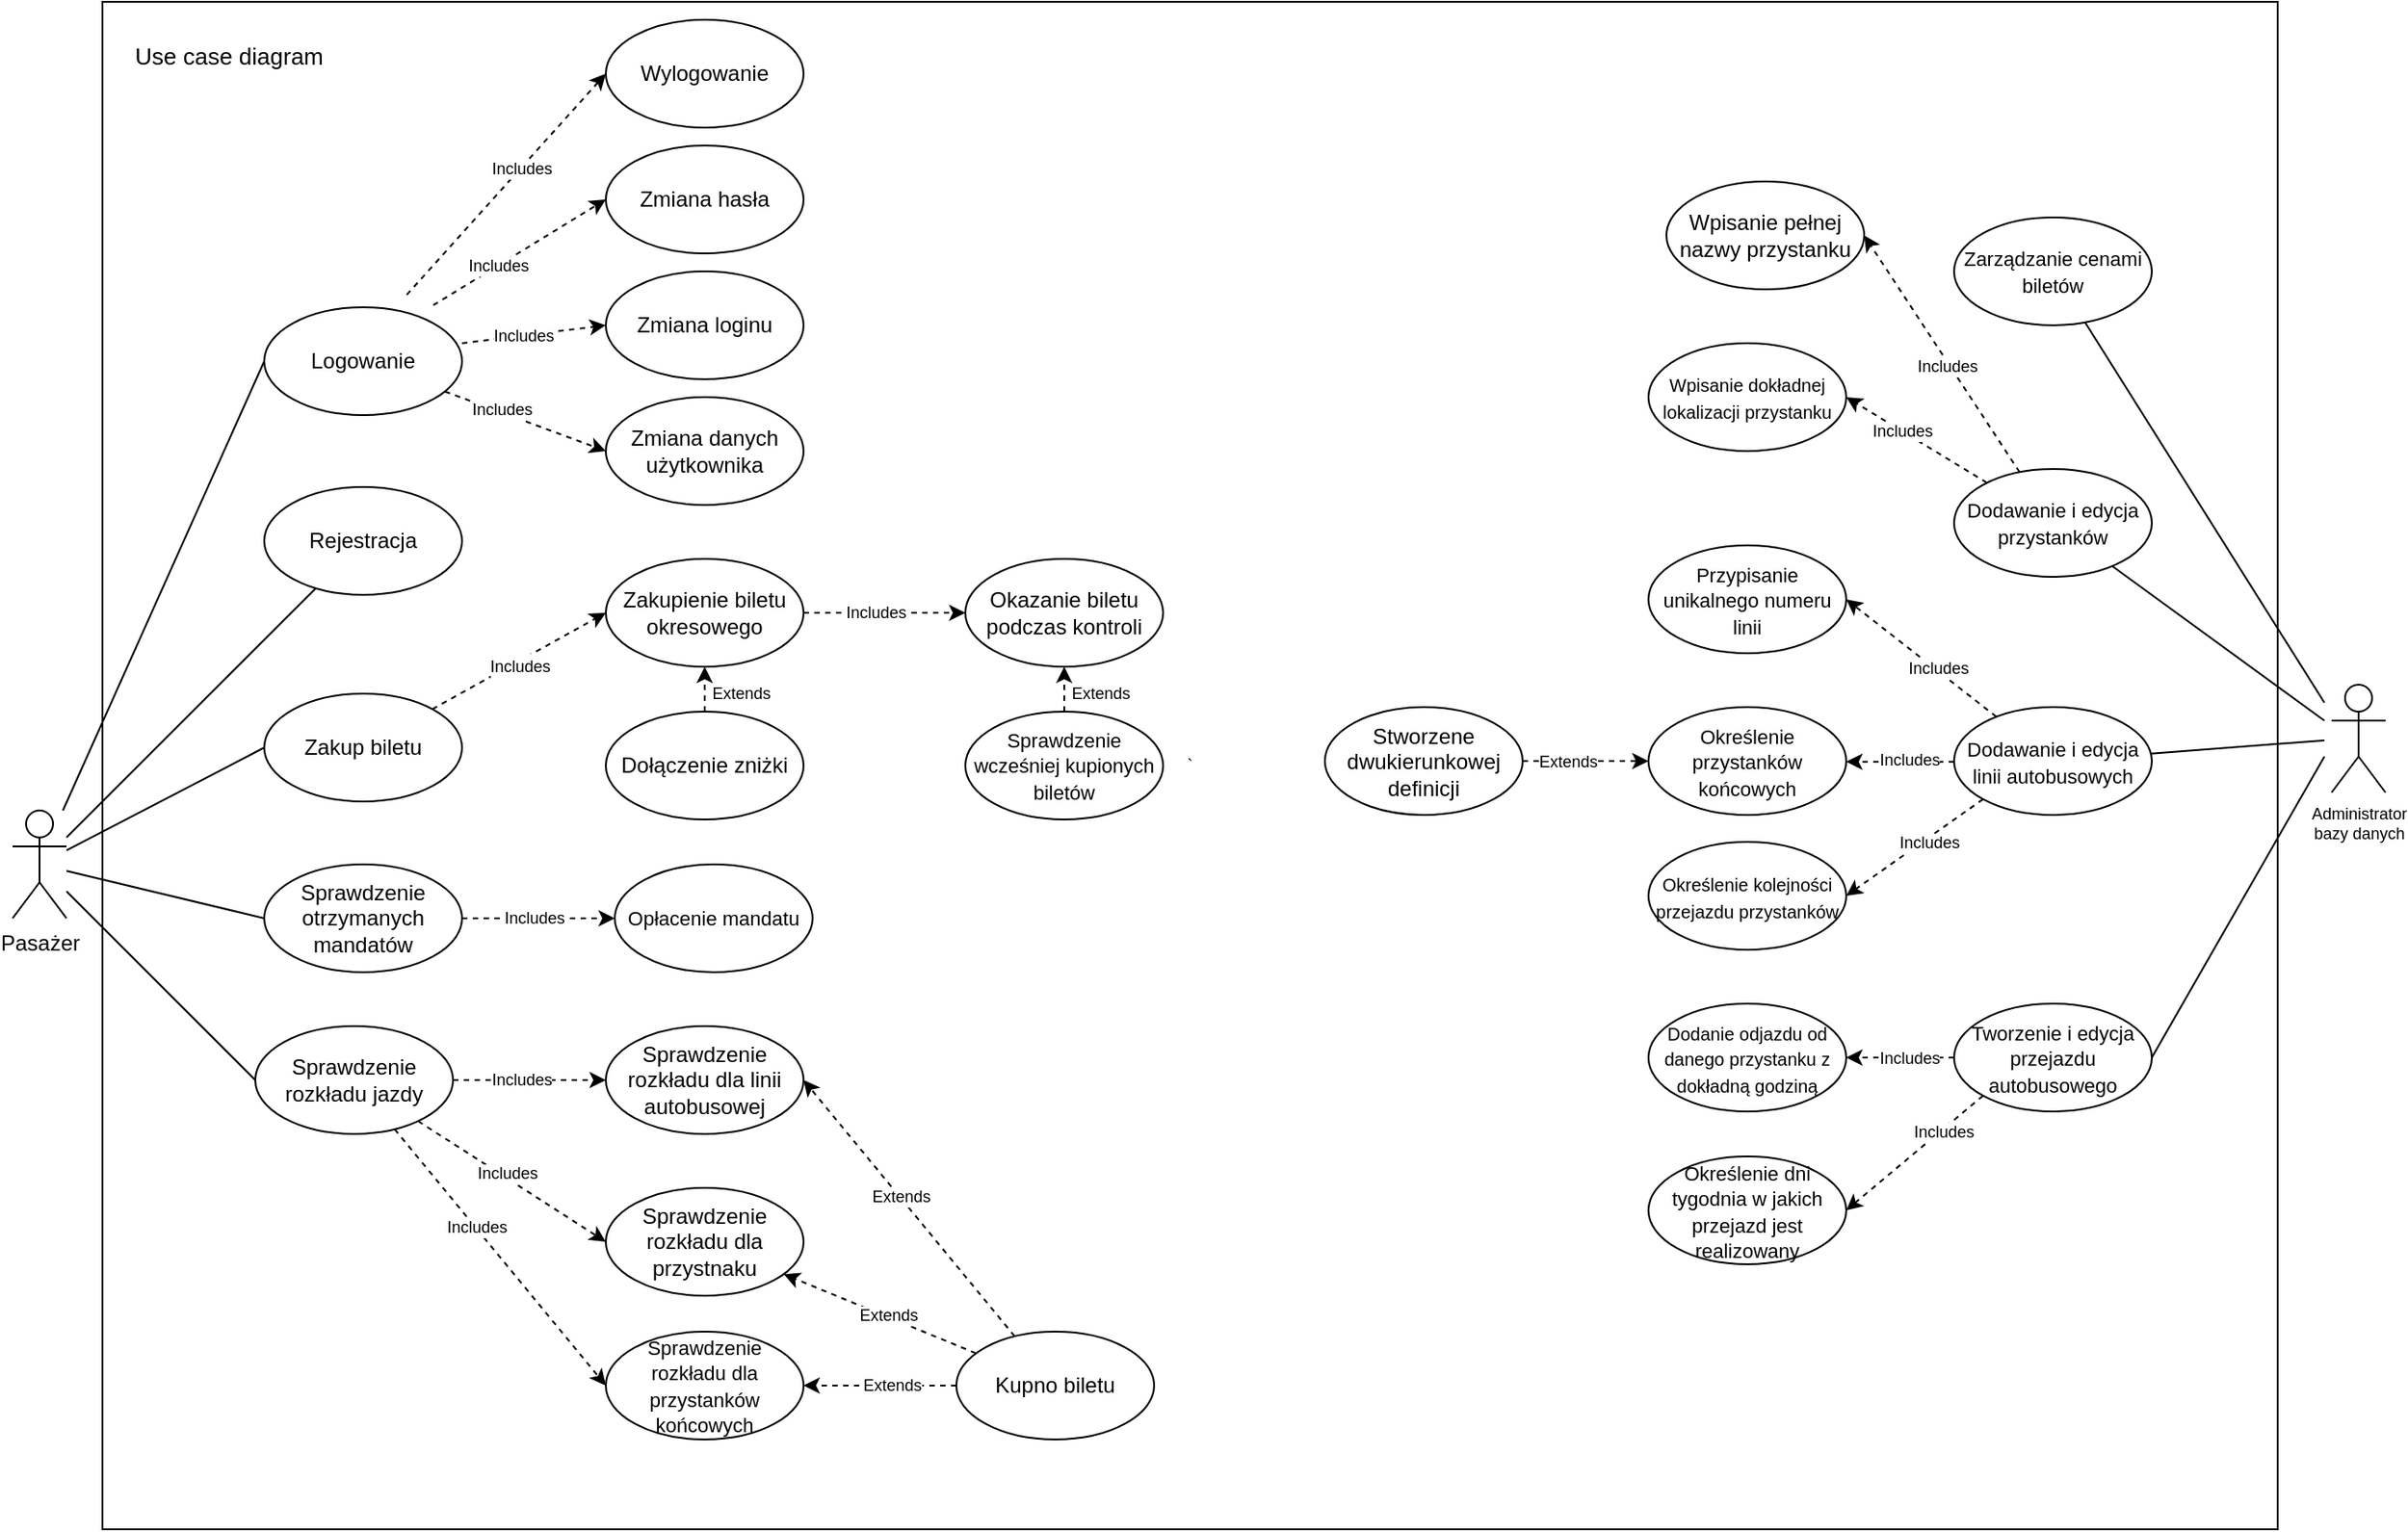 <mxfile version="13.7.9" type="device"><diagram id="0iRVQJIBD1WJ5h6IIg3w" name="Page-1"><mxGraphModel dx="1086" dy="806" grid="1" gridSize="10" guides="1" tooltips="1" connect="1" arrows="1" fold="1" page="1" pageScale="1" pageWidth="850" pageHeight="1100" math="0" shadow="0"><root><mxCell id="0"/><mxCell id="1" parent="0"/><mxCell id="ZxOJSc1rFr5hUAOgYBvQ-52" value="`" style="rounded=0;whiteSpace=wrap;html=1;fillColor=none;fontSize=9;" parent="1" vertex="1"><mxGeometry x="110" y="40" width="1210" height="850" as="geometry"/></mxCell><mxCell id="ZxOJSc1rFr5hUAOgYBvQ-1" value="Pasażer" style="shape=umlActor;verticalLabelPosition=bottom;verticalAlign=top;html=1;outlineConnect=0;" parent="1" vertex="1"><mxGeometry x="60" y="490" width="30" height="60" as="geometry"/></mxCell><mxCell id="ZxOJSc1rFr5hUAOgYBvQ-33" style="edgeStyle=none;rounded=0;orthogonalLoop=1;jettySize=auto;html=1;entryX=0;entryY=0.5;entryDx=0;entryDy=0;dashed=1;fontSize=11;" parent="1" target="ZxOJSc1rFr5hUAOgYBvQ-13" edge="1"><mxGeometry relative="1" as="geometry"><mxPoint x="310" y="230" as="sourcePoint"/></mxGeometry></mxCell><mxCell id="ZxOJSc1rFr5hUAOgYBvQ-105" value="Includes" style="edgeLabel;html=1;align=center;verticalAlign=middle;resizable=0;points=[];fontSize=9;" parent="ZxOJSc1rFr5hUAOgYBvQ-33" vertex="1" connectable="0"><mxGeometry x="-0.15" relative="1" as="geometry"><mxPoint as="offset"/></mxGeometry></mxCell><mxCell id="ZxOJSc1rFr5hUAOgYBvQ-34" style="edgeStyle=none;rounded=0;orthogonalLoop=1;jettySize=auto;html=1;exitX=1;exitY=0;exitDx=0;exitDy=0;entryX=0;entryY=0.5;entryDx=0;entryDy=0;dashed=1;fontSize=11;" parent="1" target="ZxOJSc1rFr5hUAOgYBvQ-12" edge="1"><mxGeometry relative="1" as="geometry"><mxPoint x="294.026" y="208.861" as="sourcePoint"/></mxGeometry></mxCell><mxCell id="ZxOJSc1rFr5hUAOgYBvQ-111" value="Includes" style="edgeLabel;html=1;align=center;verticalAlign=middle;resizable=0;points=[];fontSize=9;" parent="ZxOJSc1rFr5hUAOgYBvQ-34" vertex="1" connectable="0"><mxGeometry x="-0.254" relative="1" as="geometry"><mxPoint as="offset"/></mxGeometry></mxCell><mxCell id="ZxOJSc1rFr5hUAOgYBvQ-35" style="edgeStyle=none;rounded=0;orthogonalLoop=1;jettySize=auto;html=1;entryX=0;entryY=0.5;entryDx=0;entryDy=0;dashed=1;fontSize=11;" parent="1" target="ZxOJSc1rFr5hUAOgYBvQ-17" edge="1"><mxGeometry relative="1" as="geometry"><mxPoint x="279.254" y="203.074" as="sourcePoint"/></mxGeometry></mxCell><mxCell id="ZxOJSc1rFr5hUAOgYBvQ-104" value="Includes" style="edgeLabel;html=1;align=center;verticalAlign=middle;resizable=0;points=[];fontSize=9;" parent="ZxOJSc1rFr5hUAOgYBvQ-35" vertex="1" connectable="0"><mxGeometry x="0.133" y="-1" relative="1" as="geometry"><mxPoint y="-1" as="offset"/></mxGeometry></mxCell><mxCell id="ZxOJSc1rFr5hUAOgYBvQ-54" style="edgeStyle=none;rounded=0;orthogonalLoop=1;jettySize=auto;html=1;exitX=0;exitY=0.5;exitDx=0;exitDy=0;endArrow=none;endFill=0;fontSize=9;" parent="1" source="ZxOJSc1rFr5hUAOgYBvQ-5" edge="1"><mxGeometry relative="1" as="geometry"><mxPoint x="88" y="490" as="targetPoint"/></mxGeometry></mxCell><mxCell id="ZxOJSc1rFr5hUAOgYBvQ-109" style="edgeStyle=none;rounded=0;orthogonalLoop=1;jettySize=auto;html=1;entryX=0;entryY=0.5;entryDx=0;entryDy=0;endArrow=classic;endFill=1;fontSize=9;dashed=1;" parent="1" source="ZxOJSc1rFr5hUAOgYBvQ-5" target="ZxOJSc1rFr5hUAOgYBvQ-108" edge="1"><mxGeometry relative="1" as="geometry"/></mxCell><mxCell id="ZxOJSc1rFr5hUAOgYBvQ-110" value="Includes" style="edgeLabel;html=1;align=center;verticalAlign=middle;resizable=0;points=[];fontSize=9;" parent="ZxOJSc1rFr5hUAOgYBvQ-109" vertex="1" connectable="0"><mxGeometry x="-0.316" y="1" relative="1" as="geometry"><mxPoint as="offset"/></mxGeometry></mxCell><mxCell id="ZxOJSc1rFr5hUAOgYBvQ-5" value="Logowanie" style="ellipse;whiteSpace=wrap;html=1;fillColor=none;" parent="1" vertex="1"><mxGeometry x="200" y="210" width="110" height="60" as="geometry"/></mxCell><mxCell id="ZxOJSc1rFr5hUAOgYBvQ-58" style="edgeStyle=none;rounded=0;orthogonalLoop=1;jettySize=auto;html=1;endArrow=none;endFill=0;fontSize=9;" parent="1" source="ZxOJSc1rFr5hUAOgYBvQ-6" target="ZxOJSc1rFr5hUAOgYBvQ-1" edge="1"><mxGeometry relative="1" as="geometry"><mxPoint x="90" y="490" as="targetPoint"/></mxGeometry></mxCell><mxCell id="ZxOJSc1rFr5hUAOgYBvQ-6" value="Rejestracja" style="ellipse;whiteSpace=wrap;html=1;fillColor=none;" parent="1" vertex="1"><mxGeometry x="200" y="310" width="110" height="60" as="geometry"/></mxCell><mxCell id="ZxOJSc1rFr5hUAOgYBvQ-28" style="edgeStyle=none;rounded=0;orthogonalLoop=1;jettySize=auto;html=1;entryX=0;entryY=0.5;entryDx=0;entryDy=0;dashed=1;fontSize=11;" parent="1" source="ZxOJSc1rFr5hUAOgYBvQ-7" target="ZxOJSc1rFr5hUAOgYBvQ-8" edge="1"><mxGeometry relative="1" as="geometry"/></mxCell><mxCell id="ZxOJSc1rFr5hUAOgYBvQ-41" value="&lt;font style=&quot;font-size: 9px&quot;&gt;Includes&lt;/font&gt;" style="edgeLabel;html=1;align=center;verticalAlign=middle;resizable=0;points=[];fontSize=11;" parent="ZxOJSc1rFr5hUAOgYBvQ-28" vertex="1" connectable="0"><mxGeometry x="-0.092" y="-1" relative="1" as="geometry"><mxPoint x="3.67" y="-1" as="offset"/></mxGeometry></mxCell><mxCell id="ZxOJSc1rFr5hUAOgYBvQ-56" style="edgeStyle=none;rounded=0;orthogonalLoop=1;jettySize=auto;html=1;exitX=0;exitY=0.5;exitDx=0;exitDy=0;endArrow=none;endFill=0;fontSize=9;" parent="1" source="ZxOJSc1rFr5hUAOgYBvQ-7" target="ZxOJSc1rFr5hUAOgYBvQ-1" edge="1"><mxGeometry relative="1" as="geometry"/></mxCell><mxCell id="ZxOJSc1rFr5hUAOgYBvQ-7" value="Zakup biletu" style="ellipse;whiteSpace=wrap;html=1;fillColor=none;" parent="1" vertex="1"><mxGeometry x="200" y="425" width="110" height="60" as="geometry"/></mxCell><mxCell id="ZxOJSc1rFr5hUAOgYBvQ-30" style="edgeStyle=none;rounded=0;orthogonalLoop=1;jettySize=auto;html=1;exitX=1;exitY=0.5;exitDx=0;exitDy=0;entryX=0;entryY=0.5;entryDx=0;entryDy=0;dashed=1;fontSize=11;" parent="1" source="ZxOJSc1rFr5hUAOgYBvQ-8" target="ZxOJSc1rFr5hUAOgYBvQ-10" edge="1"><mxGeometry relative="1" as="geometry"/></mxCell><mxCell id="ZxOJSc1rFr5hUAOgYBvQ-42" value="Includes" style="edgeLabel;html=1;align=center;verticalAlign=middle;resizable=0;points=[];fontSize=9;" parent="ZxOJSc1rFr5hUAOgYBvQ-30" vertex="1" connectable="0"><mxGeometry x="-0.185" y="1" relative="1" as="geometry"><mxPoint x="3.33" y="1" as="offset"/></mxGeometry></mxCell><mxCell id="ZxOJSc1rFr5hUAOgYBvQ-8" value="Zakupienie biletu okresowego" style="ellipse;whiteSpace=wrap;html=1;fillColor=none;" parent="1" vertex="1"><mxGeometry x="390" y="350" width="110" height="60" as="geometry"/></mxCell><mxCell id="ZxOJSc1rFr5hUAOgYBvQ-29" style="edgeStyle=none;rounded=0;orthogonalLoop=1;jettySize=auto;html=1;exitX=0.5;exitY=0;exitDx=0;exitDy=0;entryX=0.5;entryY=1;entryDx=0;entryDy=0;dashed=1;fontSize=11;" parent="1" source="ZxOJSc1rFr5hUAOgYBvQ-9" target="ZxOJSc1rFr5hUAOgYBvQ-8" edge="1"><mxGeometry relative="1" as="geometry"/></mxCell><mxCell id="ZxOJSc1rFr5hUAOgYBvQ-9" value="Dołączenie zniżki" style="ellipse;whiteSpace=wrap;html=1;fillColor=none;" parent="1" vertex="1"><mxGeometry x="390" y="435" width="110" height="60" as="geometry"/></mxCell><mxCell id="ZxOJSc1rFr5hUAOgYBvQ-10" value="Okazanie biletu podczas kontroli" style="ellipse;whiteSpace=wrap;html=1;fillColor=none;" parent="1" vertex="1"><mxGeometry x="590" y="350" width="110" height="60" as="geometry"/></mxCell><mxCell id="ZxOJSc1rFr5hUAOgYBvQ-31" style="edgeStyle=none;rounded=0;orthogonalLoop=1;jettySize=auto;html=1;dashed=1;fontSize=11;" parent="1" source="ZxOJSc1rFr5hUAOgYBvQ-11" target="ZxOJSc1rFr5hUAOgYBvQ-10" edge="1"><mxGeometry relative="1" as="geometry"/></mxCell><mxCell id="ZxOJSc1rFr5hUAOgYBvQ-11" value="&lt;font style=&quot;font-size: 11px&quot;&gt;Sprawdzenie wcześniej kupionych biletów&lt;/font&gt;" style="ellipse;whiteSpace=wrap;html=1;fillColor=none;" parent="1" vertex="1"><mxGeometry x="590" y="435" width="110" height="60" as="geometry"/></mxCell><mxCell id="ZxOJSc1rFr5hUAOgYBvQ-12" value="Zmiana hasła" style="ellipse;whiteSpace=wrap;html=1;fillColor=none;" parent="1" vertex="1"><mxGeometry x="390" y="120" width="110" height="60" as="geometry"/></mxCell><mxCell id="ZxOJSc1rFr5hUAOgYBvQ-13" value="Zmiana loginu" style="ellipse;whiteSpace=wrap;html=1;fillColor=none;" parent="1" vertex="1"><mxGeometry x="390" y="190" width="110" height="60" as="geometry"/></mxCell><mxCell id="ZxOJSc1rFr5hUAOgYBvQ-22" style="rounded=0;orthogonalLoop=1;jettySize=auto;html=1;entryX=0;entryY=0.5;entryDx=0;entryDy=0;fontSize=11;dashed=1;" parent="1" source="ZxOJSc1rFr5hUAOgYBvQ-14" target="ZxOJSc1rFr5hUAOgYBvQ-15" edge="1"><mxGeometry relative="1" as="geometry"/></mxCell><mxCell id="ZxOJSc1rFr5hUAOgYBvQ-45" value="Includes" style="edgeLabel;html=1;align=center;verticalAlign=middle;resizable=0;points=[];fontSize=9;" parent="ZxOJSc1rFr5hUAOgYBvQ-22" vertex="1" connectable="0"><mxGeometry x="-0.106" y="-2" relative="1" as="geometry"><mxPoint y="-2" as="offset"/></mxGeometry></mxCell><mxCell id="ZxOJSc1rFr5hUAOgYBvQ-23" style="edgeStyle=none;rounded=0;orthogonalLoop=1;jettySize=auto;html=1;entryX=0;entryY=0.5;entryDx=0;entryDy=0;dashed=1;fontSize=11;" parent="1" source="ZxOJSc1rFr5hUAOgYBvQ-14" target="ZxOJSc1rFr5hUAOgYBvQ-16" edge="1"><mxGeometry relative="1" as="geometry"/></mxCell><mxCell id="ZxOJSc1rFr5hUAOgYBvQ-46" value="Includes" style="edgeLabel;html=1;align=center;verticalAlign=middle;resizable=0;points=[];fontSize=9;" parent="ZxOJSc1rFr5hUAOgYBvQ-23" vertex="1" connectable="0"><mxGeometry x="-0.179" y="-1" relative="1" as="geometry"><mxPoint x="7.06" as="offset"/></mxGeometry></mxCell><mxCell id="ZxOJSc1rFr5hUAOgYBvQ-24" style="edgeStyle=none;rounded=0;orthogonalLoop=1;jettySize=auto;html=1;entryX=0;entryY=0.5;entryDx=0;entryDy=0;dashed=1;fontSize=11;" parent="1" source="ZxOJSc1rFr5hUAOgYBvQ-14" target="ZxOJSc1rFr5hUAOgYBvQ-18" edge="1"><mxGeometry relative="1" as="geometry"/></mxCell><mxCell id="ZxOJSc1rFr5hUAOgYBvQ-47" value="Includes" style="edgeLabel;html=1;align=center;verticalAlign=middle;resizable=0;points=[];fontSize=9;" parent="ZxOJSc1rFr5hUAOgYBvQ-24" vertex="1" connectable="0"><mxGeometry x="-0.231" relative="1" as="geometry"><mxPoint as="offset"/></mxGeometry></mxCell><mxCell id="ZxOJSc1rFr5hUAOgYBvQ-55" style="edgeStyle=none;rounded=0;orthogonalLoop=1;jettySize=auto;html=1;exitX=0;exitY=0.5;exitDx=0;exitDy=0;endArrow=none;endFill=0;fontSize=9;" parent="1" source="ZxOJSc1rFr5hUAOgYBvQ-14" target="ZxOJSc1rFr5hUAOgYBvQ-1" edge="1"><mxGeometry relative="1" as="geometry"/></mxCell><mxCell id="ZxOJSc1rFr5hUAOgYBvQ-14" value="Sprawdzenie rozkładu jazdy" style="ellipse;whiteSpace=wrap;html=1;fillColor=none;" parent="1" vertex="1"><mxGeometry x="195" y="610" width="110" height="60" as="geometry"/></mxCell><mxCell id="ZxOJSc1rFr5hUAOgYBvQ-15" value="Sprawdzenie rozkładu dla linii autobusowej" style="ellipse;whiteSpace=wrap;html=1;fillColor=none;" parent="1" vertex="1"><mxGeometry x="390" y="610" width="110" height="60" as="geometry"/></mxCell><mxCell id="ZxOJSc1rFr5hUAOgYBvQ-16" value="Sprawdzenie rozkładu dla przystnaku" style="ellipse;whiteSpace=wrap;html=1;fillColor=none;" parent="1" vertex="1"><mxGeometry x="390" y="700" width="110" height="60" as="geometry"/></mxCell><mxCell id="ZxOJSc1rFr5hUAOgYBvQ-17" value="Wylogowanie" style="ellipse;whiteSpace=wrap;html=1;fillColor=none;" parent="1" vertex="1"><mxGeometry x="390" y="50" width="110" height="60" as="geometry"/></mxCell><mxCell id="ZxOJSc1rFr5hUAOgYBvQ-18" value="&lt;font style=&quot;font-size: 11px&quot;&gt;Sprawdzenie rozkładu dla przystanków końcowych&lt;/font&gt;" style="ellipse;whiteSpace=wrap;html=1;fillColor=none;" parent="1" vertex="1"><mxGeometry x="390" y="780" width="110" height="60" as="geometry"/></mxCell><mxCell id="ZxOJSc1rFr5hUAOgYBvQ-25" style="edgeStyle=none;rounded=0;orthogonalLoop=1;jettySize=auto;html=1;entryX=1;entryY=0.5;entryDx=0;entryDy=0;dashed=1;fontSize=11;" parent="1" source="ZxOJSc1rFr5hUAOgYBvQ-19" target="ZxOJSc1rFr5hUAOgYBvQ-18" edge="1"><mxGeometry relative="1" as="geometry"/></mxCell><mxCell id="ZxOJSc1rFr5hUAOgYBvQ-49" value="Extends" style="edgeLabel;html=1;align=center;verticalAlign=middle;resizable=0;points=[];fontSize=9;" parent="ZxOJSc1rFr5hUAOgYBvQ-25" vertex="1" connectable="0"><mxGeometry x="-0.153" relative="1" as="geometry"><mxPoint as="offset"/></mxGeometry></mxCell><mxCell id="ZxOJSc1rFr5hUAOgYBvQ-26" style="edgeStyle=none;rounded=0;orthogonalLoop=1;jettySize=auto;html=1;dashed=1;fontSize=11;" parent="1" source="ZxOJSc1rFr5hUAOgYBvQ-19" target="ZxOJSc1rFr5hUAOgYBvQ-16" edge="1"><mxGeometry relative="1" as="geometry"/></mxCell><mxCell id="ZxOJSc1rFr5hUAOgYBvQ-50" value="Extends" style="edgeLabel;html=1;align=center;verticalAlign=middle;resizable=0;points=[];fontSize=9;" parent="ZxOJSc1rFr5hUAOgYBvQ-26" vertex="1" connectable="0"><mxGeometry x="-0.066" y="-1" relative="1" as="geometry"><mxPoint as="offset"/></mxGeometry></mxCell><mxCell id="ZxOJSc1rFr5hUAOgYBvQ-27" style="edgeStyle=none;rounded=0;orthogonalLoop=1;jettySize=auto;html=1;entryX=1;entryY=0.5;entryDx=0;entryDy=0;dashed=1;fontSize=11;" parent="1" source="ZxOJSc1rFr5hUAOgYBvQ-19" target="ZxOJSc1rFr5hUAOgYBvQ-15" edge="1"><mxGeometry relative="1" as="geometry"/></mxCell><mxCell id="ZxOJSc1rFr5hUAOgYBvQ-51" value="Extends" style="edgeLabel;html=1;align=center;verticalAlign=middle;resizable=0;points=[];fontSize=9;" parent="ZxOJSc1rFr5hUAOgYBvQ-27" vertex="1" connectable="0"><mxGeometry x="0.087" relative="1" as="geometry"><mxPoint as="offset"/></mxGeometry></mxCell><mxCell id="ZxOJSc1rFr5hUAOgYBvQ-19" value="Kupno biletu" style="ellipse;whiteSpace=wrap;html=1;fillColor=none;" parent="1" vertex="1"><mxGeometry x="585" y="780" width="110" height="60" as="geometry"/></mxCell><mxCell id="ZxOJSc1rFr5hUAOgYBvQ-32" style="edgeStyle=none;rounded=0;orthogonalLoop=1;jettySize=auto;html=1;entryX=0;entryY=0.5;entryDx=0;entryDy=0;dashed=1;fontSize=11;" parent="1" source="ZxOJSc1rFr5hUAOgYBvQ-20" target="ZxOJSc1rFr5hUAOgYBvQ-21" edge="1"><mxGeometry relative="1" as="geometry"/></mxCell><mxCell id="ZxOJSc1rFr5hUAOgYBvQ-48" value="Includes" style="edgeLabel;html=1;align=center;verticalAlign=middle;resizable=0;points=[];fontSize=9;" parent="ZxOJSc1rFr5hUAOgYBvQ-32" vertex="1" connectable="0"><mxGeometry x="-0.255" relative="1" as="geometry"><mxPoint x="8.33" as="offset"/></mxGeometry></mxCell><mxCell id="ZxOJSc1rFr5hUAOgYBvQ-57" style="edgeStyle=none;rounded=0;orthogonalLoop=1;jettySize=auto;html=1;exitX=0;exitY=0.5;exitDx=0;exitDy=0;endArrow=none;endFill=0;fontSize=9;" parent="1" source="ZxOJSc1rFr5hUAOgYBvQ-20" target="ZxOJSc1rFr5hUAOgYBvQ-1" edge="1"><mxGeometry relative="1" as="geometry"/></mxCell><mxCell id="ZxOJSc1rFr5hUAOgYBvQ-20" value="Sprawdzenie otrzymanych mandatów" style="ellipse;whiteSpace=wrap;html=1;fillColor=none;" parent="1" vertex="1"><mxGeometry x="200" y="520" width="110" height="60" as="geometry"/></mxCell><mxCell id="ZxOJSc1rFr5hUAOgYBvQ-21" value="Opłacenie mandatu" style="ellipse;whiteSpace=wrap;html=1;fillColor=none;fontSize=11;" parent="1" vertex="1"><mxGeometry x="395" y="520" width="110" height="60" as="geometry"/></mxCell><mxCell id="ZxOJSc1rFr5hUAOgYBvQ-43" value="Extends" style="text;html=1;align=center;verticalAlign=middle;resizable=0;points=[];autosize=1;fontSize=9;" parent="1" vertex="1"><mxGeometry x="640" y="415" width="50" height="20" as="geometry"/></mxCell><mxCell id="ZxOJSc1rFr5hUAOgYBvQ-44" value="Extends" style="text;html=1;align=center;verticalAlign=middle;resizable=0;points=[];autosize=1;fontSize=9;" parent="1" vertex="1"><mxGeometry x="440" y="415" width="50" height="20" as="geometry"/></mxCell><mxCell id="ZxOJSc1rFr5hUAOgYBvQ-53" value="&lt;font style=&quot;font-size: 13px&quot;&gt;Use case diagram&lt;/font&gt;" style="text;html=1;align=center;verticalAlign=middle;resizable=0;points=[];autosize=1;fontSize=9;" parent="1" vertex="1"><mxGeometry x="120" y="60" width="120" height="20" as="geometry"/></mxCell><mxCell id="ZxOJSc1rFr5hUAOgYBvQ-59" value="Administrator &lt;br&gt;bazy danych" style="shape=umlActor;verticalLabelPosition=bottom;verticalAlign=top;html=1;outlineConnect=0;fillColor=none;fontSize=9;" parent="1" vertex="1"><mxGeometry x="1350" y="420" width="30" height="60" as="geometry"/></mxCell><mxCell id="ZxOJSc1rFr5hUAOgYBvQ-78" style="edgeStyle=none;rounded=0;orthogonalLoop=1;jettySize=auto;html=1;endArrow=classic;endFill=1;fontSize=9;dashed=1;" parent="1" source="ZxOJSc1rFr5hUAOgYBvQ-61" target="ZxOJSc1rFr5hUAOgYBvQ-63" edge="1"><mxGeometry relative="1" as="geometry"><Array as="points"><mxPoint x="1110" y="463"/></Array></mxGeometry></mxCell><mxCell id="ZxOJSc1rFr5hUAOgYBvQ-96" value="Includes" style="edgeLabel;html=1;align=center;verticalAlign=middle;resizable=0;points=[];fontSize=9;" parent="ZxOJSc1rFr5hUAOgYBvQ-78" vertex="1" connectable="0"><mxGeometry y="-5" relative="1" as="geometry"><mxPoint x="5" y="4" as="offset"/></mxGeometry></mxCell><mxCell id="ZxOJSc1rFr5hUAOgYBvQ-79" style="edgeStyle=none;rounded=0;orthogonalLoop=1;jettySize=auto;html=1;entryX=1;entryY=0.5;entryDx=0;entryDy=0;dashed=1;endArrow=classic;endFill=1;fontSize=9;" parent="1" source="ZxOJSc1rFr5hUAOgYBvQ-61" target="ZxOJSc1rFr5hUAOgYBvQ-62" edge="1"><mxGeometry relative="1" as="geometry"/></mxCell><mxCell id="ZxOJSc1rFr5hUAOgYBvQ-95" value="Includes" style="edgeLabel;html=1;align=center;verticalAlign=middle;resizable=0;points=[];fontSize=9;" parent="ZxOJSc1rFr5hUAOgYBvQ-79" vertex="1" connectable="0"><mxGeometry x="-0.193" y="-1" relative="1" as="geometry"><mxPoint as="offset"/></mxGeometry></mxCell><mxCell id="ZxOJSc1rFr5hUAOgYBvQ-80" style="edgeStyle=none;rounded=0;orthogonalLoop=1;jettySize=auto;html=1;exitX=0;exitY=1;exitDx=0;exitDy=0;entryX=1;entryY=0.5;entryDx=0;entryDy=0;dashed=1;endArrow=classic;endFill=1;fontSize=9;" parent="1" source="ZxOJSc1rFr5hUAOgYBvQ-61" target="ZxOJSc1rFr5hUAOgYBvQ-72" edge="1"><mxGeometry relative="1" as="geometry"/></mxCell><mxCell id="ZxOJSc1rFr5hUAOgYBvQ-97" value="Includes" style="edgeLabel;html=1;align=center;verticalAlign=middle;resizable=0;points=[];fontSize=9;" parent="ZxOJSc1rFr5hUAOgYBvQ-80" vertex="1" connectable="0"><mxGeometry x="-0.181" y="2" relative="1" as="geometry"><mxPoint as="offset"/></mxGeometry></mxCell><mxCell id="ZxOJSc1rFr5hUAOgYBvQ-90" style="edgeStyle=none;rounded=0;orthogonalLoop=1;jettySize=auto;html=1;endArrow=none;endFill=0;fontSize=9;" parent="1" source="ZxOJSc1rFr5hUAOgYBvQ-61" edge="1"><mxGeometry relative="1" as="geometry"><mxPoint x="1346" y="451" as="targetPoint"/></mxGeometry></mxCell><mxCell id="ZxOJSc1rFr5hUAOgYBvQ-61" value="&lt;font style=&quot;font-size: 11px&quot;&gt;Dodawanie i edycja linii autobusowych&lt;/font&gt;" style="ellipse;whiteSpace=wrap;html=1;fillColor=none;" parent="1" vertex="1"><mxGeometry x="1140" y="432.5" width="110" height="60" as="geometry"/></mxCell><mxCell id="ZxOJSc1rFr5hUAOgYBvQ-62" value="&lt;font style=&quot;font-size: 11px&quot;&gt;Przypisanie unikalnego numeru linii&lt;/font&gt;" style="ellipse;whiteSpace=wrap;html=1;fillColor=none;" parent="1" vertex="1"><mxGeometry x="970" y="342.5" width="110" height="60" as="geometry"/></mxCell><mxCell id="ZxOJSc1rFr5hUAOgYBvQ-63" value="&lt;font style=&quot;font-size: 11px&quot;&gt;Określenie przystanków końcowych&lt;/font&gt;" style="ellipse;whiteSpace=wrap;html=1;fillColor=none;" parent="1" vertex="1"><mxGeometry x="970" y="432.5" width="110" height="60" as="geometry"/></mxCell><mxCell id="ZxOJSc1rFr5hUAOgYBvQ-86" style="edgeStyle=none;rounded=0;orthogonalLoop=1;jettySize=auto;html=1;dashed=1;endArrow=classic;endFill=1;fontSize=9;entryX=1;entryY=0.5;entryDx=0;entryDy=0;" parent="1" source="ZxOJSc1rFr5hUAOgYBvQ-65" target="ZxOJSc1rFr5hUAOgYBvQ-67" edge="1"><mxGeometry relative="1" as="geometry"/></mxCell><mxCell id="ZxOJSc1rFr5hUAOgYBvQ-102" value="Includes" style="edgeLabel;html=1;align=center;verticalAlign=middle;resizable=0;points=[];fontSize=9;" parent="ZxOJSc1rFr5hUAOgYBvQ-86" vertex="1" connectable="0"><mxGeometry x="0.225" relative="1" as="geometry"><mxPoint as="offset"/></mxGeometry></mxCell><mxCell id="ZxOJSc1rFr5hUAOgYBvQ-87" style="edgeStyle=none;rounded=0;orthogonalLoop=1;jettySize=auto;html=1;entryX=1;entryY=0.5;entryDx=0;entryDy=0;dashed=1;endArrow=classic;endFill=1;fontSize=9;" parent="1" source="ZxOJSc1rFr5hUAOgYBvQ-65" target="ZxOJSc1rFr5hUAOgYBvQ-66" edge="1"><mxGeometry relative="1" as="geometry"/></mxCell><mxCell id="ZxOJSc1rFr5hUAOgYBvQ-103" value="Includes" style="edgeLabel;html=1;align=center;verticalAlign=middle;resizable=0;points=[];fontSize=9;" parent="ZxOJSc1rFr5hUAOgYBvQ-87" vertex="1" connectable="0"><mxGeometry x="-0.092" y="2" relative="1" as="geometry"><mxPoint as="offset"/></mxGeometry></mxCell><mxCell id="ZxOJSc1rFr5hUAOgYBvQ-93" style="edgeStyle=none;rounded=0;orthogonalLoop=1;jettySize=auto;html=1;endArrow=none;endFill=0;fontSize=9;" parent="1" source="ZxOJSc1rFr5hUAOgYBvQ-65" edge="1"><mxGeometry relative="1" as="geometry"><mxPoint x="1346" y="440.0" as="targetPoint"/></mxGeometry></mxCell><mxCell id="ZxOJSc1rFr5hUAOgYBvQ-65" value="&lt;font style=&quot;font-size: 11px&quot;&gt;Dodawanie i edycja przystanków&lt;/font&gt;" style="ellipse;whiteSpace=wrap;html=1;fillColor=none;" parent="1" vertex="1"><mxGeometry x="1140" y="300" width="110" height="60" as="geometry"/></mxCell><mxCell id="ZxOJSc1rFr5hUAOgYBvQ-66" value="&lt;font style=&quot;font-size: 12px&quot;&gt;Wpisanie pełnej nazwy przystanku&lt;/font&gt;" style="ellipse;whiteSpace=wrap;html=1;fillColor=none;" parent="1" vertex="1"><mxGeometry x="980" y="140" width="110" height="60" as="geometry"/></mxCell><mxCell id="ZxOJSc1rFr5hUAOgYBvQ-67" value="&lt;font style=&quot;font-size: 10px&quot;&gt;Wpisanie dokładnej lokalizacji przystanku&lt;/font&gt;" style="ellipse;whiteSpace=wrap;html=1;fillColor=none;" parent="1" vertex="1"><mxGeometry x="970" y="230" width="110" height="60" as="geometry"/></mxCell><mxCell id="ZxOJSc1rFr5hUAOgYBvQ-82" style="edgeStyle=none;rounded=0;orthogonalLoop=1;jettySize=auto;html=1;entryX=1;entryY=0.5;entryDx=0;entryDy=0;dashed=1;endArrow=classic;endFill=1;fontSize=9;exitX=0;exitY=0.5;exitDx=0;exitDy=0;" parent="1" source="ZxOJSc1rFr5hUAOgYBvQ-68" target="ZxOJSc1rFr5hUAOgYBvQ-70" edge="1"><mxGeometry relative="1" as="geometry"/></mxCell><mxCell id="ZxOJSc1rFr5hUAOgYBvQ-99" value="Includes" style="edgeLabel;html=1;align=center;verticalAlign=middle;resizable=0;points=[];fontSize=9;" parent="ZxOJSc1rFr5hUAOgYBvQ-82" vertex="1" connectable="0"><mxGeometry x="-0.155" relative="1" as="geometry"><mxPoint as="offset"/></mxGeometry></mxCell><mxCell id="ZxOJSc1rFr5hUAOgYBvQ-85" style="edgeStyle=none;rounded=0;orthogonalLoop=1;jettySize=auto;html=1;exitX=0;exitY=1;exitDx=0;exitDy=0;entryX=1;entryY=0.5;entryDx=0;entryDy=0;dashed=1;endArrow=classic;endFill=1;fontSize=9;" parent="1" source="ZxOJSc1rFr5hUAOgYBvQ-68" target="ZxOJSc1rFr5hUAOgYBvQ-75" edge="1"><mxGeometry relative="1" as="geometry"/></mxCell><mxCell id="ZxOJSc1rFr5hUAOgYBvQ-100" value="Includes" style="edgeLabel;html=1;align=center;verticalAlign=middle;resizable=0;points=[];fontSize=9;" parent="ZxOJSc1rFr5hUAOgYBvQ-85" vertex="1" connectable="0"><mxGeometry x="-0.385" y="1" relative="1" as="geometry"><mxPoint as="offset"/></mxGeometry></mxCell><mxCell id="ZxOJSc1rFr5hUAOgYBvQ-89" style="edgeStyle=none;rounded=0;orthogonalLoop=1;jettySize=auto;html=1;exitX=1;exitY=0.5;exitDx=0;exitDy=0;endArrow=none;endFill=0;fontSize=9;" parent="1" source="ZxOJSc1rFr5hUAOgYBvQ-68" edge="1"><mxGeometry relative="1" as="geometry"><mxPoint x="1346" y="460" as="targetPoint"/></mxGeometry></mxCell><mxCell id="ZxOJSc1rFr5hUAOgYBvQ-68" value="&lt;span style=&quot;font-size: 11px&quot;&gt;Tworzenie i edycja przejazdu autobusowego&lt;/span&gt;" style="ellipse;whiteSpace=wrap;html=1;fillColor=none;" parent="1" vertex="1"><mxGeometry x="1140" y="597.5" width="110" height="60" as="geometry"/></mxCell><mxCell id="ZxOJSc1rFr5hUAOgYBvQ-70" value="&lt;font style=&quot;font-size: 10px&quot;&gt;Dodanie odjazdu od danego przystanku z dokładną godziną&lt;/font&gt;" style="ellipse;whiteSpace=wrap;html=1;fillColor=none;" parent="1" vertex="1"><mxGeometry x="970" y="597.5" width="110" height="60" as="geometry"/></mxCell><mxCell id="ZxOJSc1rFr5hUAOgYBvQ-72" value="&lt;font style=&quot;font-size: 10px&quot;&gt;Określenie kolejności przejazdu przystanków&lt;/font&gt;" style="ellipse;whiteSpace=wrap;html=1;fillColor=none;" parent="1" vertex="1"><mxGeometry x="970" y="507.5" width="110" height="60" as="geometry"/></mxCell><mxCell id="ZxOJSc1rFr5hUAOgYBvQ-81" style="edgeStyle=none;rounded=0;orthogonalLoop=1;jettySize=auto;html=1;entryX=0;entryY=0.5;entryDx=0;entryDy=0;dashed=1;endArrow=classic;endFill=1;fontSize=9;" parent="1" source="ZxOJSc1rFr5hUAOgYBvQ-73" target="ZxOJSc1rFr5hUAOgYBvQ-63" edge="1"><mxGeometry relative="1" as="geometry"/></mxCell><mxCell id="ZxOJSc1rFr5hUAOgYBvQ-94" value="Extends" style="edgeLabel;html=1;align=center;verticalAlign=middle;resizable=0;points=[];fontSize=9;" parent="ZxOJSc1rFr5hUAOgYBvQ-81" vertex="1" connectable="0"><mxGeometry x="-0.294" y="-1" relative="1" as="geometry"><mxPoint y="-1" as="offset"/></mxGeometry></mxCell><mxCell id="ZxOJSc1rFr5hUAOgYBvQ-73" value="&lt;font style=&quot;font-size: 12px&quot;&gt;Stworzene dwukierunkowej definicji&lt;/font&gt;" style="ellipse;whiteSpace=wrap;html=1;fillColor=none;" parent="1" vertex="1"><mxGeometry x="790" y="432.5" width="110" height="60" as="geometry"/></mxCell><mxCell id="ZxOJSc1rFr5hUAOgYBvQ-75" value="&lt;font style=&quot;font-size: 11px&quot;&gt;Określenie dni tygodnia w jakich przejazd jest realizowany&lt;/font&gt;" style="ellipse;whiteSpace=wrap;html=1;fillColor=none;" parent="1" vertex="1"><mxGeometry x="970" y="682.5" width="110" height="60" as="geometry"/></mxCell><mxCell id="ZxOJSc1rFr5hUAOgYBvQ-92" style="edgeStyle=none;rounded=0;orthogonalLoop=1;jettySize=auto;html=1;endArrow=none;endFill=0;fontSize=9;" parent="1" source="ZxOJSc1rFr5hUAOgYBvQ-76" edge="1"><mxGeometry relative="1" as="geometry"><mxPoint x="1346" y="430" as="targetPoint"/></mxGeometry></mxCell><mxCell id="ZxOJSc1rFr5hUAOgYBvQ-76" value="&lt;span style=&quot;font-size: 11px&quot;&gt;Zarządzanie cenami biletów&lt;/span&gt;" style="ellipse;whiteSpace=wrap;html=1;fillColor=none;" parent="1" vertex="1"><mxGeometry x="1140" y="160" width="110" height="60" as="geometry"/></mxCell><mxCell id="ZxOJSc1rFr5hUAOgYBvQ-108" value="Zmiana danych użytkownika" style="ellipse;whiteSpace=wrap;html=1;fillColor=none;" parent="1" vertex="1"><mxGeometry x="390" y="260" width="110" height="60" as="geometry"/></mxCell></root></mxGraphModel></diagram></mxfile>